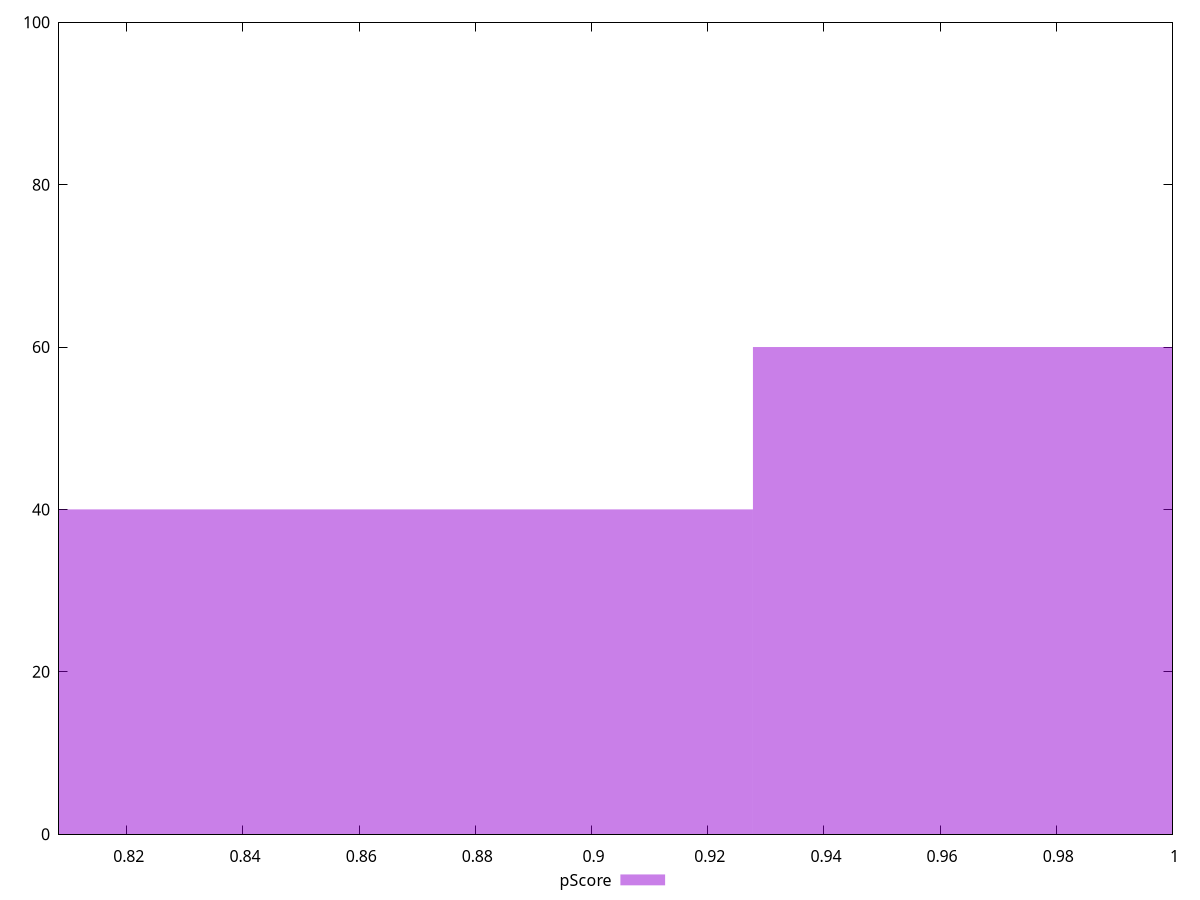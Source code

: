 reset

$pScore <<EOF
0.8659294658903048 40
0.9896336753032056 60
EOF

set key outside below
set boxwidth 0.1237042094129007
set xrange [0.8083333333333333:1]
set yrange [0:100]
set trange [0:100]
set style fill transparent solid 0.5 noborder
set terminal svg size 640, 490 enhanced background rgb 'white'
set output "report_00026_2021-02-22T21:38:55.199Z/unused-css-rules/samples/pages/pScore/histogram.svg"

plot $pScore title "pScore" with boxes

reset
